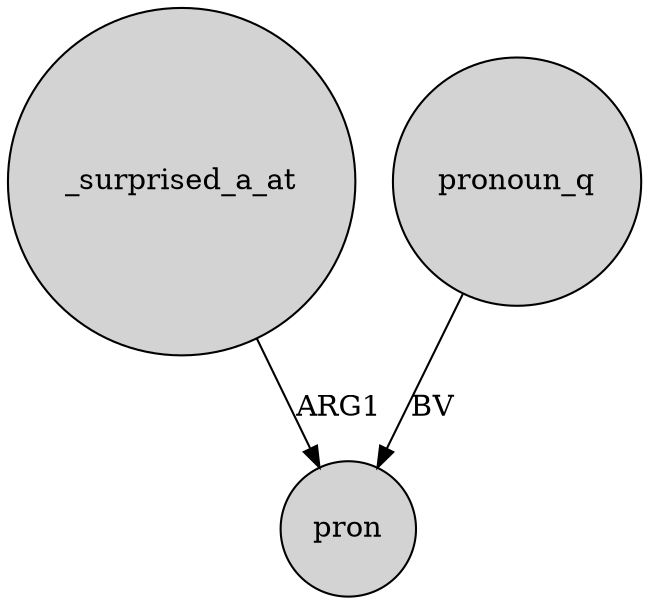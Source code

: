digraph {
	node [shape=circle style=filled]
	_surprised_a_at -> pron [label=ARG1]
	pronoun_q -> pron [label=BV]
}

